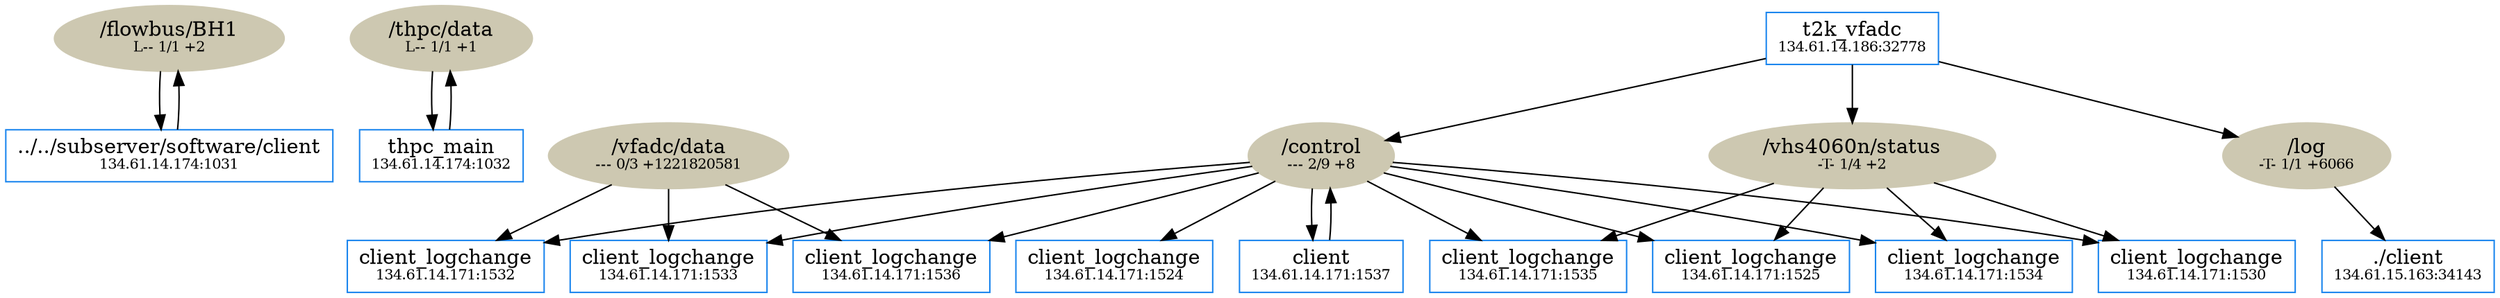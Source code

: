 digraph subservices {

	// list of abos
	node [shape=ellipse, color=cornsilk3, style=filled];
	abo000 [label=</flowbus/BH1<BR/><FONT POINT-SIZE="10">L-- 1/1 +2</FONT>>];
	abo001 [label=</thpc/data<BR/><FONT POINT-SIZE="10">L-- 1/1 +1</FONT>>];
	abo002 [label=</vhs4060n/status<BR/><FONT POINT-SIZE="10">-T- 1/4 +2</FONT>>];
	abo003 [label=</control<BR/><FONT POINT-SIZE="10">--- 2/9 +8</FONT>>];
	abo004 [label=</log<BR/><FONT POINT-SIZE="10">-T- 1/1 +6066</FONT>>];
	abo005 [label=</vfadc/data<BR/><FONT POINT-SIZE="10">--- 0/3 +1221820581</FONT>>];

	// list of clients and connections
	node [ shape=box, color=dodgerblue2, style=solid ];
	edge [len=2];   // stretch the drawing a bit for neato

	client000 [label=<thpc_main<BR/><FONT POINT-SIZE="10">134.61.14.174:1032</FONT>>]
		client000 -> abo001
		abo001 -> client000

	client001 [label=<../../subserver/software/client<BR/><FONT POINT-SIZE="10">134.61.14.174:1031</FONT>>]
		client001 -> abo000
		abo000 -> client001

	client002 [label=<t2k_vfadc<BR/><FONT POINT-SIZE="10">134.61.14.186:32778</FONT>>]
		client002 -> abo003
		client002 -> abo004
		client002 -> abo002

	client003 [label=<client_logchange<BR/><FONT POINT-SIZE="10">134.61.14.171:1524</FONT>>]
		abo003 -> client003

	client004 [label=<client_logchange<BR/><FONT POINT-SIZE="10">134.61.14.171:1525</FONT>>]
		abo002 -> client004
		abo003 -> client004

	client005 [label=<client_logchange<BR/><FONT POINT-SIZE="10">134.61.14.171:1534</FONT>>]
		abo002 -> client005
		abo003 -> client005

	client006 [label=<client_logchange<BR/><FONT POINT-SIZE="10">134.61.14.171:1530</FONT>>]
		abo002 -> client006
		abo003 -> client006

	client007 [label=<client_logchange<BR/><FONT POINT-SIZE="10">134.61.14.171:1532</FONT>>]
		abo005 -> client007
		abo003 -> client007

	client008 [label=<client_logchange<BR/><FONT POINT-SIZE="10">134.61.14.171:1533</FONT>>]
		abo005 -> client008
		abo003 -> client008

	client009 [label=<client_logchange<BR/><FONT POINT-SIZE="10">134.61.14.171:1535</FONT>>]
		abo002 -> client009
		abo003 -> client009

	client010 [label=<client_logchange<BR/><FONT POINT-SIZE="10">134.61.14.171:1536</FONT>>]
		abo005 -> client010
		abo003 -> client010

	client011 [label=<client<BR/><FONT POINT-SIZE="10">134.61.14.171:1537</FONT>>]
		client011 -> abo003
		abo003 -> client011

	client012 [label=<./client<BR/><FONT POINT-SIZE="10">134.61.15.163:34143</FONT>>]
		abo004 -> client012
}
